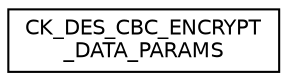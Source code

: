 digraph "Graphical Class Hierarchy"
{
  edge [fontname="Helvetica",fontsize="10",labelfontname="Helvetica",labelfontsize="10"];
  node [fontname="Helvetica",fontsize="10",shape=record];
  rankdir="LR";
  Node0 [label="CK_DES_CBC_ENCRYPT\l_DATA_PARAMS",height=0.2,width=0.4,color="black", fillcolor="white", style="filled",URL="$struct_c_k___d_e_s___c_b_c___e_n_c_r_y_p_t___d_a_t_a___p_a_r_a_m_s.html"];
}

